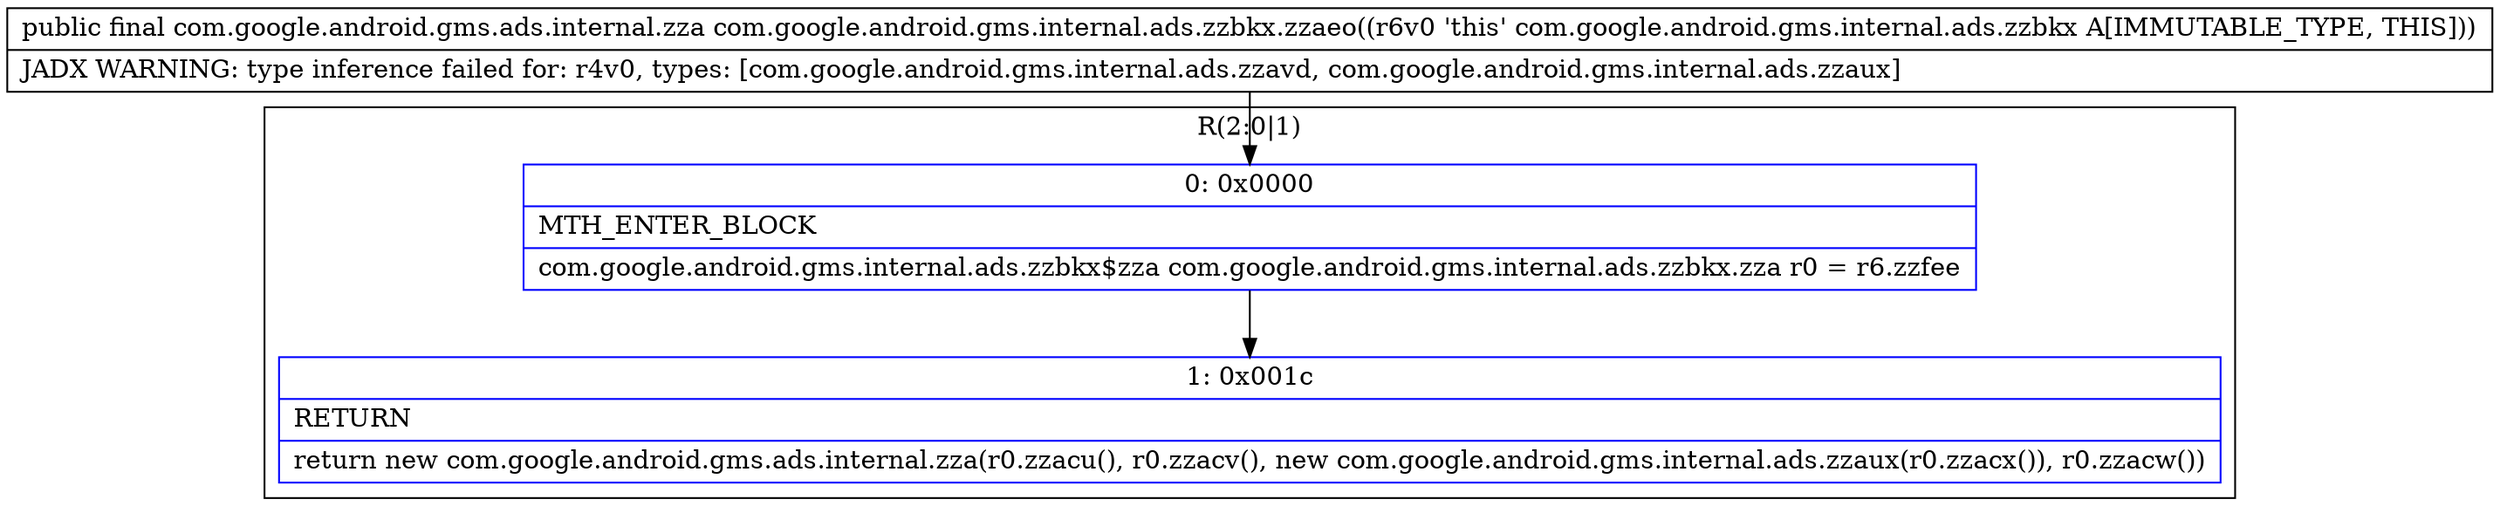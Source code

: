 digraph "CFG forcom.google.android.gms.internal.ads.zzbkx.zzaeo()Lcom\/google\/android\/gms\/ads\/internal\/zza;" {
subgraph cluster_Region_728977884 {
label = "R(2:0|1)";
node [shape=record,color=blue];
Node_0 [shape=record,label="{0\:\ 0x0000|MTH_ENTER_BLOCK\l|com.google.android.gms.internal.ads.zzbkx$zza com.google.android.gms.internal.ads.zzbkx.zza r0 = r6.zzfee\l}"];
Node_1 [shape=record,label="{1\:\ 0x001c|RETURN\l|return new com.google.android.gms.ads.internal.zza(r0.zzacu(), r0.zzacv(), new com.google.android.gms.internal.ads.zzaux(r0.zzacx()), r0.zzacw())\l}"];
}
MethodNode[shape=record,label="{public final com.google.android.gms.ads.internal.zza com.google.android.gms.internal.ads.zzbkx.zzaeo((r6v0 'this' com.google.android.gms.internal.ads.zzbkx A[IMMUTABLE_TYPE, THIS]))  | JADX WARNING: type inference failed for: r4v0, types: [com.google.android.gms.internal.ads.zzavd, com.google.android.gms.internal.ads.zzaux]\l}"];
MethodNode -> Node_0;
Node_0 -> Node_1;
}

